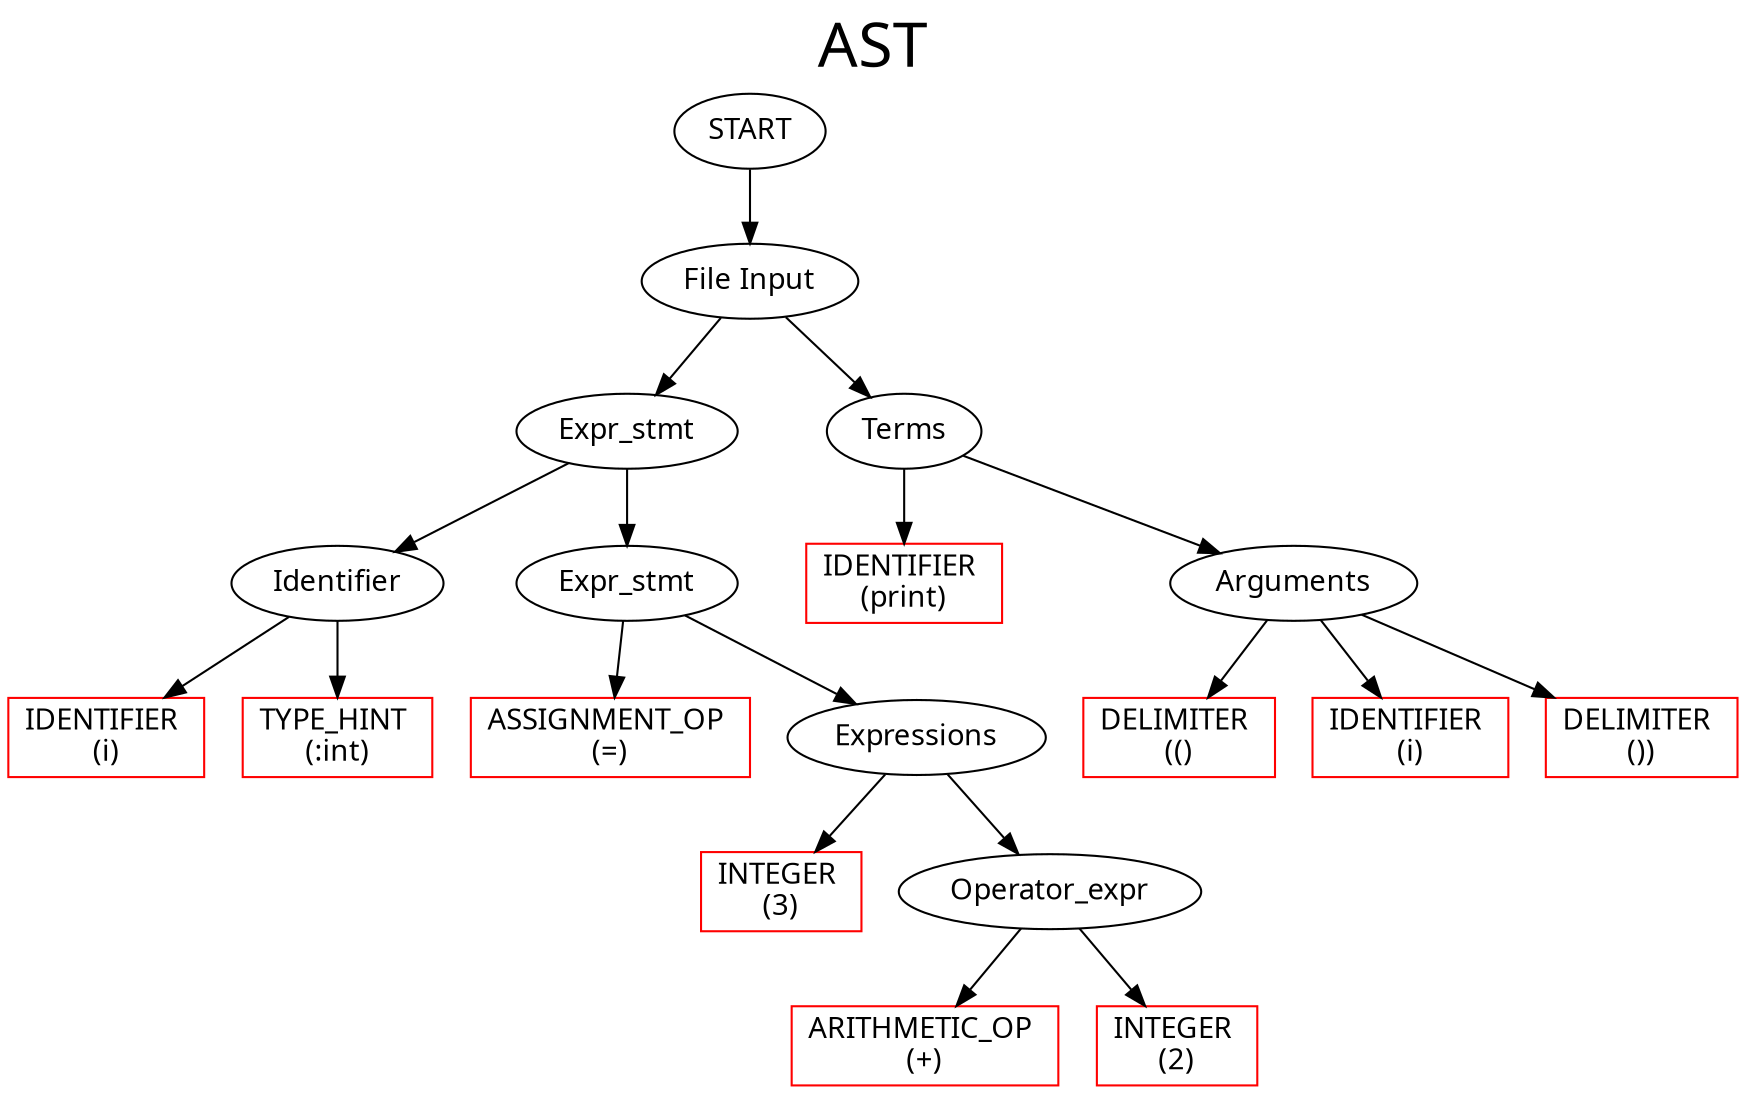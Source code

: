 digraph G{

label     = "AST"
fontname  = "Cascadia code"
fontsize  = 30
labelloc  = t

node   [ fontname="Cascadia code" ]
	61		[ style = solid label = "START"  ];
	61 -> 60
	60		[ style = solid label = "File Input"  ];
	60 -> 31
	31		[ style = solid label = "Expr_stmt"  ];
	31 -> 2
	2		[ style = solid label = "Identifier"  ];
	2 -> 0
	0		[ style = solid label = "IDENTIFIER 
(i)" color = red shape = rectangle ];
	2 -> 1
	1		[ style = solid label = "TYPE_HINT 
(:int)" color = red shape = rectangle ];
	31 -> 30
	30		[ style = solid label = "Expr_stmt"  ];
	30 -> 3
	3		[ style = solid label = "ASSIGNMENT_OP 
(=)" color = red shape = rectangle ];
	30 -> 22
	22		[ style = solid label = "Expressions"  ];
	22 -> 14
	14		[ style = solid label = "INTEGER 
(3)" color = red shape = rectangle ];
	22 -> 21
	21		[ style = solid label = "Operator_expr"  ];
	21 -> 15
	15		[ style = solid label = "ARITHMETIC_OP 
(+)" color = red shape = rectangle ];
	21 -> 18
	18		[ style = solid label = "INTEGER 
(2)" color = red shape = rectangle ];
	60 -> 48
	48		[ style = solid label = "Terms"  ];
	48 -> 33
	33		[ style = solid label = "IDENTIFIER 
(print)" color = red shape = rectangle ];
	48 -> 46
	46		[ style = solid label = "Arguments"  ];
	46 -> 34
	34		[ style = solid label = "DELIMITER 
(()" color = red shape = rectangle ];
	46 -> 35
	35		[ style = solid label = "IDENTIFIER 
(i)" color = red shape = rectangle ];
	46 -> 36
	36		[ style = solid label = "DELIMITER 
())" color = red shape = rectangle ];
}